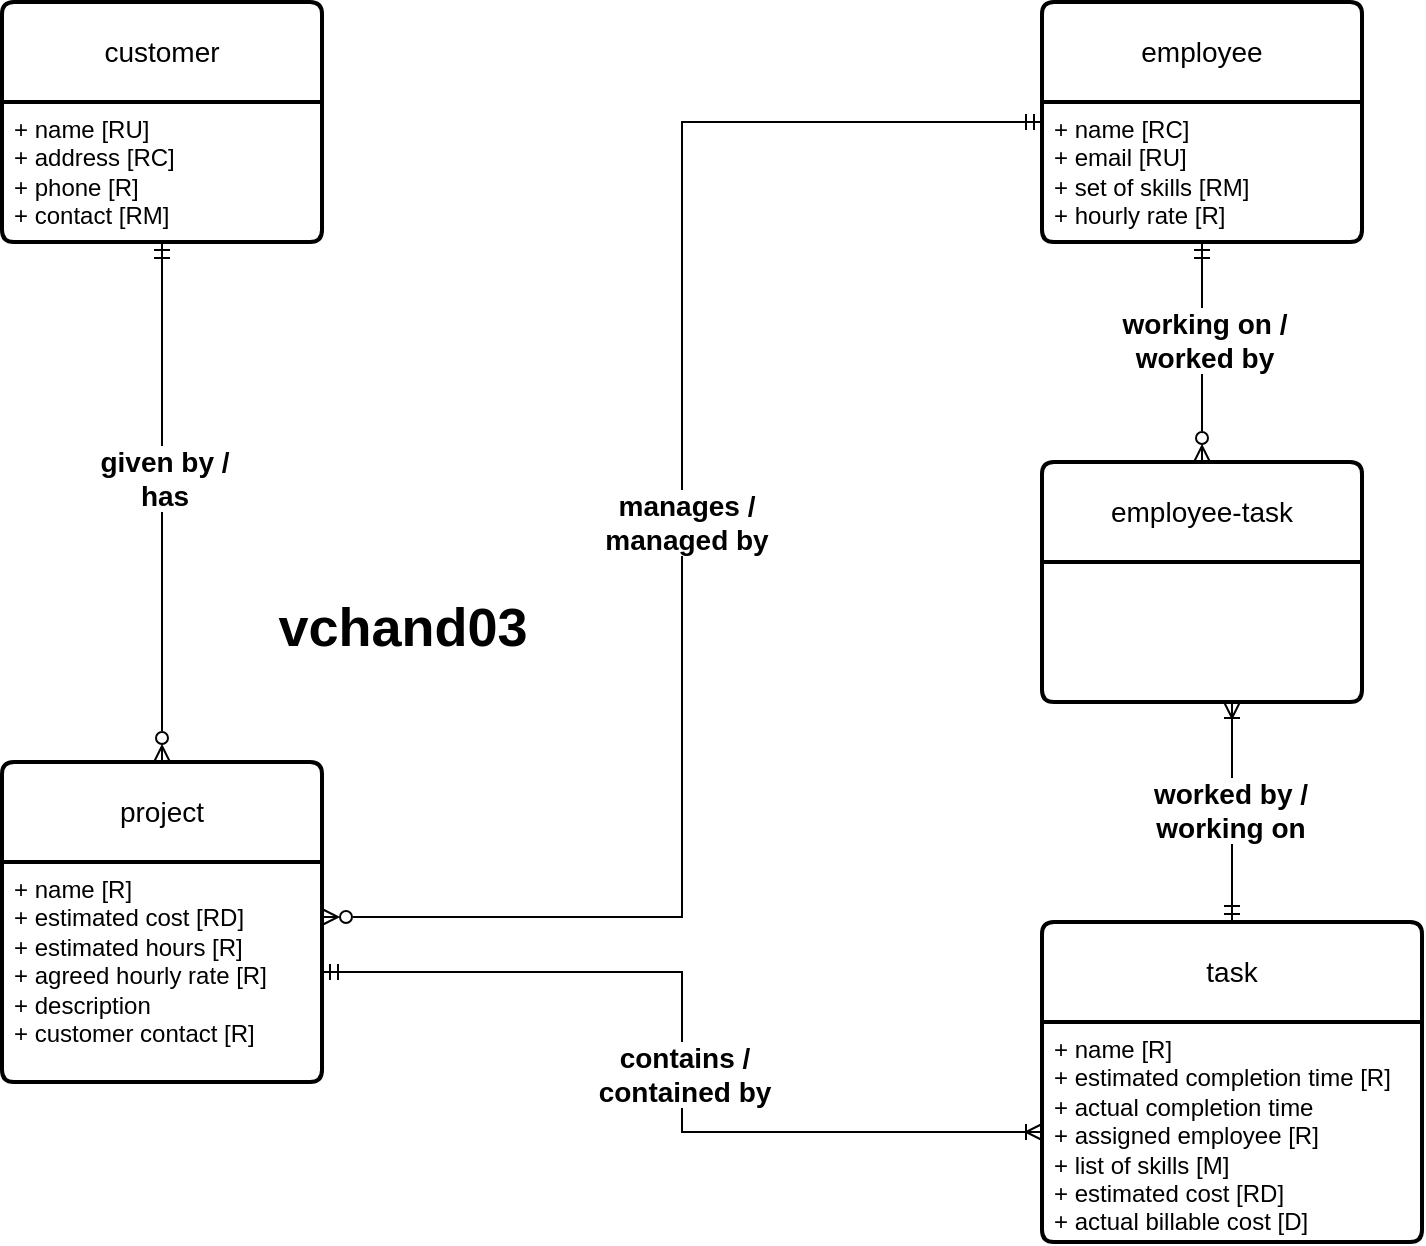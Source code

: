 <mxfile version="24.0.0" type="device">
  <diagram name="Page-1" id="YQ_i5HuXihs0B8aKrKtk">
    <mxGraphModel dx="954" dy="640" grid="1" gridSize="10" guides="1" tooltips="1" connect="1" arrows="1" fold="1" page="1" pageScale="1" pageWidth="850" pageHeight="1100" math="0" shadow="0">
      <root>
        <mxCell id="0" />
        <mxCell id="1" parent="0" />
        <mxCell id="X8IGbNjl45nN9hJbJM19-9" style="edgeStyle=orthogonalEdgeStyle;rounded=0;orthogonalLoop=1;jettySize=auto;html=1;entryX=0.5;entryY=0;entryDx=0;entryDy=0;endArrow=ERzeroToMany;endFill=0;startArrow=ERmandOne;startFill=0;" parent="1" source="X8IGbNjl45nN9hJbJM19-1" target="X8IGbNjl45nN9hJbJM19-5" edge="1">
          <mxGeometry relative="1" as="geometry" />
        </mxCell>
        <mxCell id="X8IGbNjl45nN9hJbJM19-16" value="&lt;font style=&quot;font-size: 14px;&quot;&gt;&lt;b&gt;given by /&lt;br&gt;has&lt;/b&gt;&lt;/font&gt;" style="edgeLabel;html=1;align=center;verticalAlign=middle;resizable=0;points=[];" parent="X8IGbNjl45nN9hJbJM19-9" vertex="1" connectable="0">
          <mxGeometry x="-0.1" y="1" relative="1" as="geometry">
            <mxPoint y="1" as="offset" />
          </mxGeometry>
        </mxCell>
        <mxCell id="X8IGbNjl45nN9hJbJM19-1" value="customer" style="swimlane;childLayout=stackLayout;horizontal=1;startSize=50;horizontalStack=0;rounded=1;fontSize=14;fontStyle=0;strokeWidth=2;resizeParent=0;resizeLast=1;shadow=0;dashed=0;align=center;arcSize=4;whiteSpace=wrap;html=1;" parent="1" vertex="1">
          <mxGeometry x="50" y="50" width="160" height="120" as="geometry" />
        </mxCell>
        <mxCell id="X8IGbNjl45nN9hJbJM19-2" value="+ name [RU]&lt;br&gt;+ address [RC]&lt;br&gt;+ phone [R]&lt;br&gt;+ contact [RM]" style="align=left;strokeColor=none;fillColor=none;spacingLeft=4;fontSize=12;verticalAlign=top;resizable=0;rotatable=0;part=1;html=1;" parent="X8IGbNjl45nN9hJbJM19-1" vertex="1">
          <mxGeometry y="50" width="160" height="70" as="geometry" />
        </mxCell>
        <mxCell id="X8IGbNjl45nN9hJbJM19-12" style="edgeStyle=orthogonalEdgeStyle;rounded=0;orthogonalLoop=1;jettySize=auto;html=1;entryX=1;entryY=0.25;entryDx=0;entryDy=0;endArrow=ERzeroToMany;endFill=0;startArrow=ERmandOne;startFill=0;" parent="1" source="X8IGbNjl45nN9hJbJM19-3" target="X8IGbNjl45nN9hJbJM19-6" edge="1">
          <mxGeometry relative="1" as="geometry" />
        </mxCell>
        <mxCell id="X8IGbNjl45nN9hJbJM19-17" value="&lt;font style=&quot;font-size: 14px;&quot;&gt;&lt;b&gt;manages /&lt;br&gt;managed by&lt;/b&gt;&lt;/font&gt;" style="edgeLabel;html=1;align=center;verticalAlign=middle;resizable=0;points=[];" parent="X8IGbNjl45nN9hJbJM19-12" vertex="1" connectable="0">
          <mxGeometry x="0.003" y="2" relative="1" as="geometry">
            <mxPoint as="offset" />
          </mxGeometry>
        </mxCell>
        <mxCell id="X8IGbNjl45nN9hJbJM19-3" value="employee" style="swimlane;childLayout=stackLayout;horizontal=1;startSize=50;horizontalStack=0;rounded=1;fontSize=14;fontStyle=0;strokeWidth=2;resizeParent=0;resizeLast=1;shadow=0;dashed=0;align=center;arcSize=4;whiteSpace=wrap;html=1;" parent="1" vertex="1">
          <mxGeometry x="570" y="50" width="160" height="120" as="geometry" />
        </mxCell>
        <mxCell id="X8IGbNjl45nN9hJbJM19-4" value="+ name [RC]&lt;br&gt;+ email [RU]&lt;br&gt;+ set of skills [RM]&lt;br&gt;+ hourly rate [R]" style="align=left;strokeColor=none;fillColor=none;spacingLeft=4;fontSize=12;verticalAlign=top;resizable=0;rotatable=0;part=1;html=1;" parent="X8IGbNjl45nN9hJbJM19-3" vertex="1">
          <mxGeometry y="50" width="160" height="70" as="geometry" />
        </mxCell>
        <mxCell id="X8IGbNjl45nN9hJbJM19-5" value="project" style="swimlane;childLayout=stackLayout;horizontal=1;startSize=50;horizontalStack=0;rounded=1;fontSize=14;fontStyle=0;strokeWidth=2;resizeParent=0;resizeLast=1;shadow=0;dashed=0;align=center;arcSize=4;whiteSpace=wrap;html=1;" parent="1" vertex="1">
          <mxGeometry x="50" y="430" width="160" height="160" as="geometry" />
        </mxCell>
        <mxCell id="X8IGbNjl45nN9hJbJM19-6" value="+ name [R]&lt;br&gt;+ estimated cost [RD]&lt;br&gt;+ estimated hours [R]&lt;br&gt;+ agreed hourly rate [R]&lt;br&gt;+ description&lt;br&gt;+ customer contact [R]&lt;div&gt;&lt;br/&gt;&lt;/div&gt;" style="align=left;strokeColor=none;fillColor=none;spacingLeft=4;fontSize=12;verticalAlign=top;resizable=0;rotatable=0;part=1;html=1;" parent="X8IGbNjl45nN9hJbJM19-5" vertex="1">
          <mxGeometry y="50" width="160" height="110" as="geometry" />
        </mxCell>
        <mxCell id="X8IGbNjl45nN9hJbJM19-15" style="edgeStyle=orthogonalEdgeStyle;rounded=0;orthogonalLoop=1;jettySize=auto;html=1;endArrow=ERoneToMany;endFill=0;startArrow=ERmandOne;startFill=0;" parent="1" source="X8IGbNjl45nN9hJbJM19-7" edge="1">
          <mxGeometry relative="1" as="geometry">
            <mxPoint x="665" y="400" as="targetPoint" />
          </mxGeometry>
        </mxCell>
        <mxCell id="X8IGbNjl45nN9hJbJM19-20" value="&lt;font style=&quot;font-size: 14px;&quot;&gt;&lt;b&gt;worked by /&lt;br&gt;working on&lt;/b&gt;&lt;/font&gt;" style="edgeLabel;html=1;align=center;verticalAlign=middle;resizable=0;points=[];" parent="X8IGbNjl45nN9hJbJM19-15" vertex="1" connectable="0">
          <mxGeometry x="0.035" y="2" relative="1" as="geometry">
            <mxPoint as="offset" />
          </mxGeometry>
        </mxCell>
        <mxCell id="X8IGbNjl45nN9hJbJM19-7" value="task" style="swimlane;childLayout=stackLayout;horizontal=1;startSize=50;horizontalStack=0;rounded=1;fontSize=14;fontStyle=0;strokeWidth=2;resizeParent=0;resizeLast=1;shadow=0;dashed=0;align=center;arcSize=4;whiteSpace=wrap;html=1;" parent="1" vertex="1">
          <mxGeometry x="570" y="510" width="190" height="160" as="geometry" />
        </mxCell>
        <mxCell id="X8IGbNjl45nN9hJbJM19-8" value="+ name [R]&lt;br&gt;+ estimated completion time [R]&lt;br&gt;+ actual completion time&lt;br&gt;+ assigned employee [R]&lt;br&gt;+ list of skills [M]&lt;br&gt;+ estimated cost [RD]&lt;br&gt;+ actual billable cost [D]" style="align=left;strokeColor=none;fillColor=none;spacingLeft=4;fontSize=12;verticalAlign=top;resizable=0;rotatable=0;part=1;html=1;" parent="X8IGbNjl45nN9hJbJM19-7" vertex="1">
          <mxGeometry y="50" width="190" height="110" as="geometry" />
        </mxCell>
        <mxCell id="X8IGbNjl45nN9hJbJM19-10" style="edgeStyle=orthogonalEdgeStyle;rounded=0;orthogonalLoop=1;jettySize=auto;html=1;entryX=0.5;entryY=0;entryDx=0;entryDy=0;endArrow=ERzeroToMany;endFill=0;startArrow=ERmandOne;startFill=0;" parent="1" source="X8IGbNjl45nN9hJbJM19-4" target="X8IGbNjl45nN9hJbJM19-13" edge="1">
          <mxGeometry relative="1" as="geometry" />
        </mxCell>
        <mxCell id="X8IGbNjl45nN9hJbJM19-19" value="&lt;font style=&quot;font-size: 14px;&quot;&gt;&lt;b&gt;working on /&lt;br&gt;worked by&lt;/b&gt;&lt;/font&gt;" style="edgeLabel;html=1;align=center;verticalAlign=middle;resizable=0;points=[];" parent="X8IGbNjl45nN9hJbJM19-10" vertex="1" connectable="0">
          <mxGeometry x="-0.106" y="1" relative="1" as="geometry">
            <mxPoint as="offset" />
          </mxGeometry>
        </mxCell>
        <mxCell id="X8IGbNjl45nN9hJbJM19-11" style="edgeStyle=orthogonalEdgeStyle;rounded=0;orthogonalLoop=1;jettySize=auto;html=1;endArrow=ERmandOne;endFill=0;startArrow=ERoneToMany;startFill=0;" parent="1" source="X8IGbNjl45nN9hJbJM19-8" target="X8IGbNjl45nN9hJbJM19-6" edge="1">
          <mxGeometry relative="1" as="geometry" />
        </mxCell>
        <mxCell id="X8IGbNjl45nN9hJbJM19-18" value="&lt;font style=&quot;font-size: 14px;&quot;&gt;&lt;b&gt;contains /&lt;br&gt;contained by&lt;/b&gt;&lt;/font&gt;" style="edgeLabel;html=1;align=center;verticalAlign=middle;resizable=0;points=[];" parent="X8IGbNjl45nN9hJbJM19-11" vertex="1" connectable="0">
          <mxGeometry x="-0.047" y="-1" relative="1" as="geometry">
            <mxPoint as="offset" />
          </mxGeometry>
        </mxCell>
        <mxCell id="X8IGbNjl45nN9hJbJM19-13" value="employee-task" style="swimlane;childLayout=stackLayout;horizontal=1;startSize=50;horizontalStack=0;rounded=1;fontSize=14;fontStyle=0;strokeWidth=2;resizeParent=0;resizeLast=1;shadow=0;dashed=0;align=center;arcSize=4;whiteSpace=wrap;html=1;" parent="1" vertex="1">
          <mxGeometry x="570" y="280" width="160" height="120" as="geometry" />
        </mxCell>
        <mxCell id="X8IGbNjl45nN9hJbJM19-21" value="&lt;font size=&quot;1&quot; style=&quot;&quot;&gt;&lt;b style=&quot;font-size: 27px;&quot;&gt;vchand03&lt;/b&gt;&lt;/font&gt;" style="text;html=1;align=center;verticalAlign=middle;resizable=0;points=[];autosize=1;strokeColor=none;fillColor=none;" parent="1" vertex="1">
          <mxGeometry x="175" y="338" width="150" height="50" as="geometry" />
        </mxCell>
      </root>
    </mxGraphModel>
  </diagram>
</mxfile>
